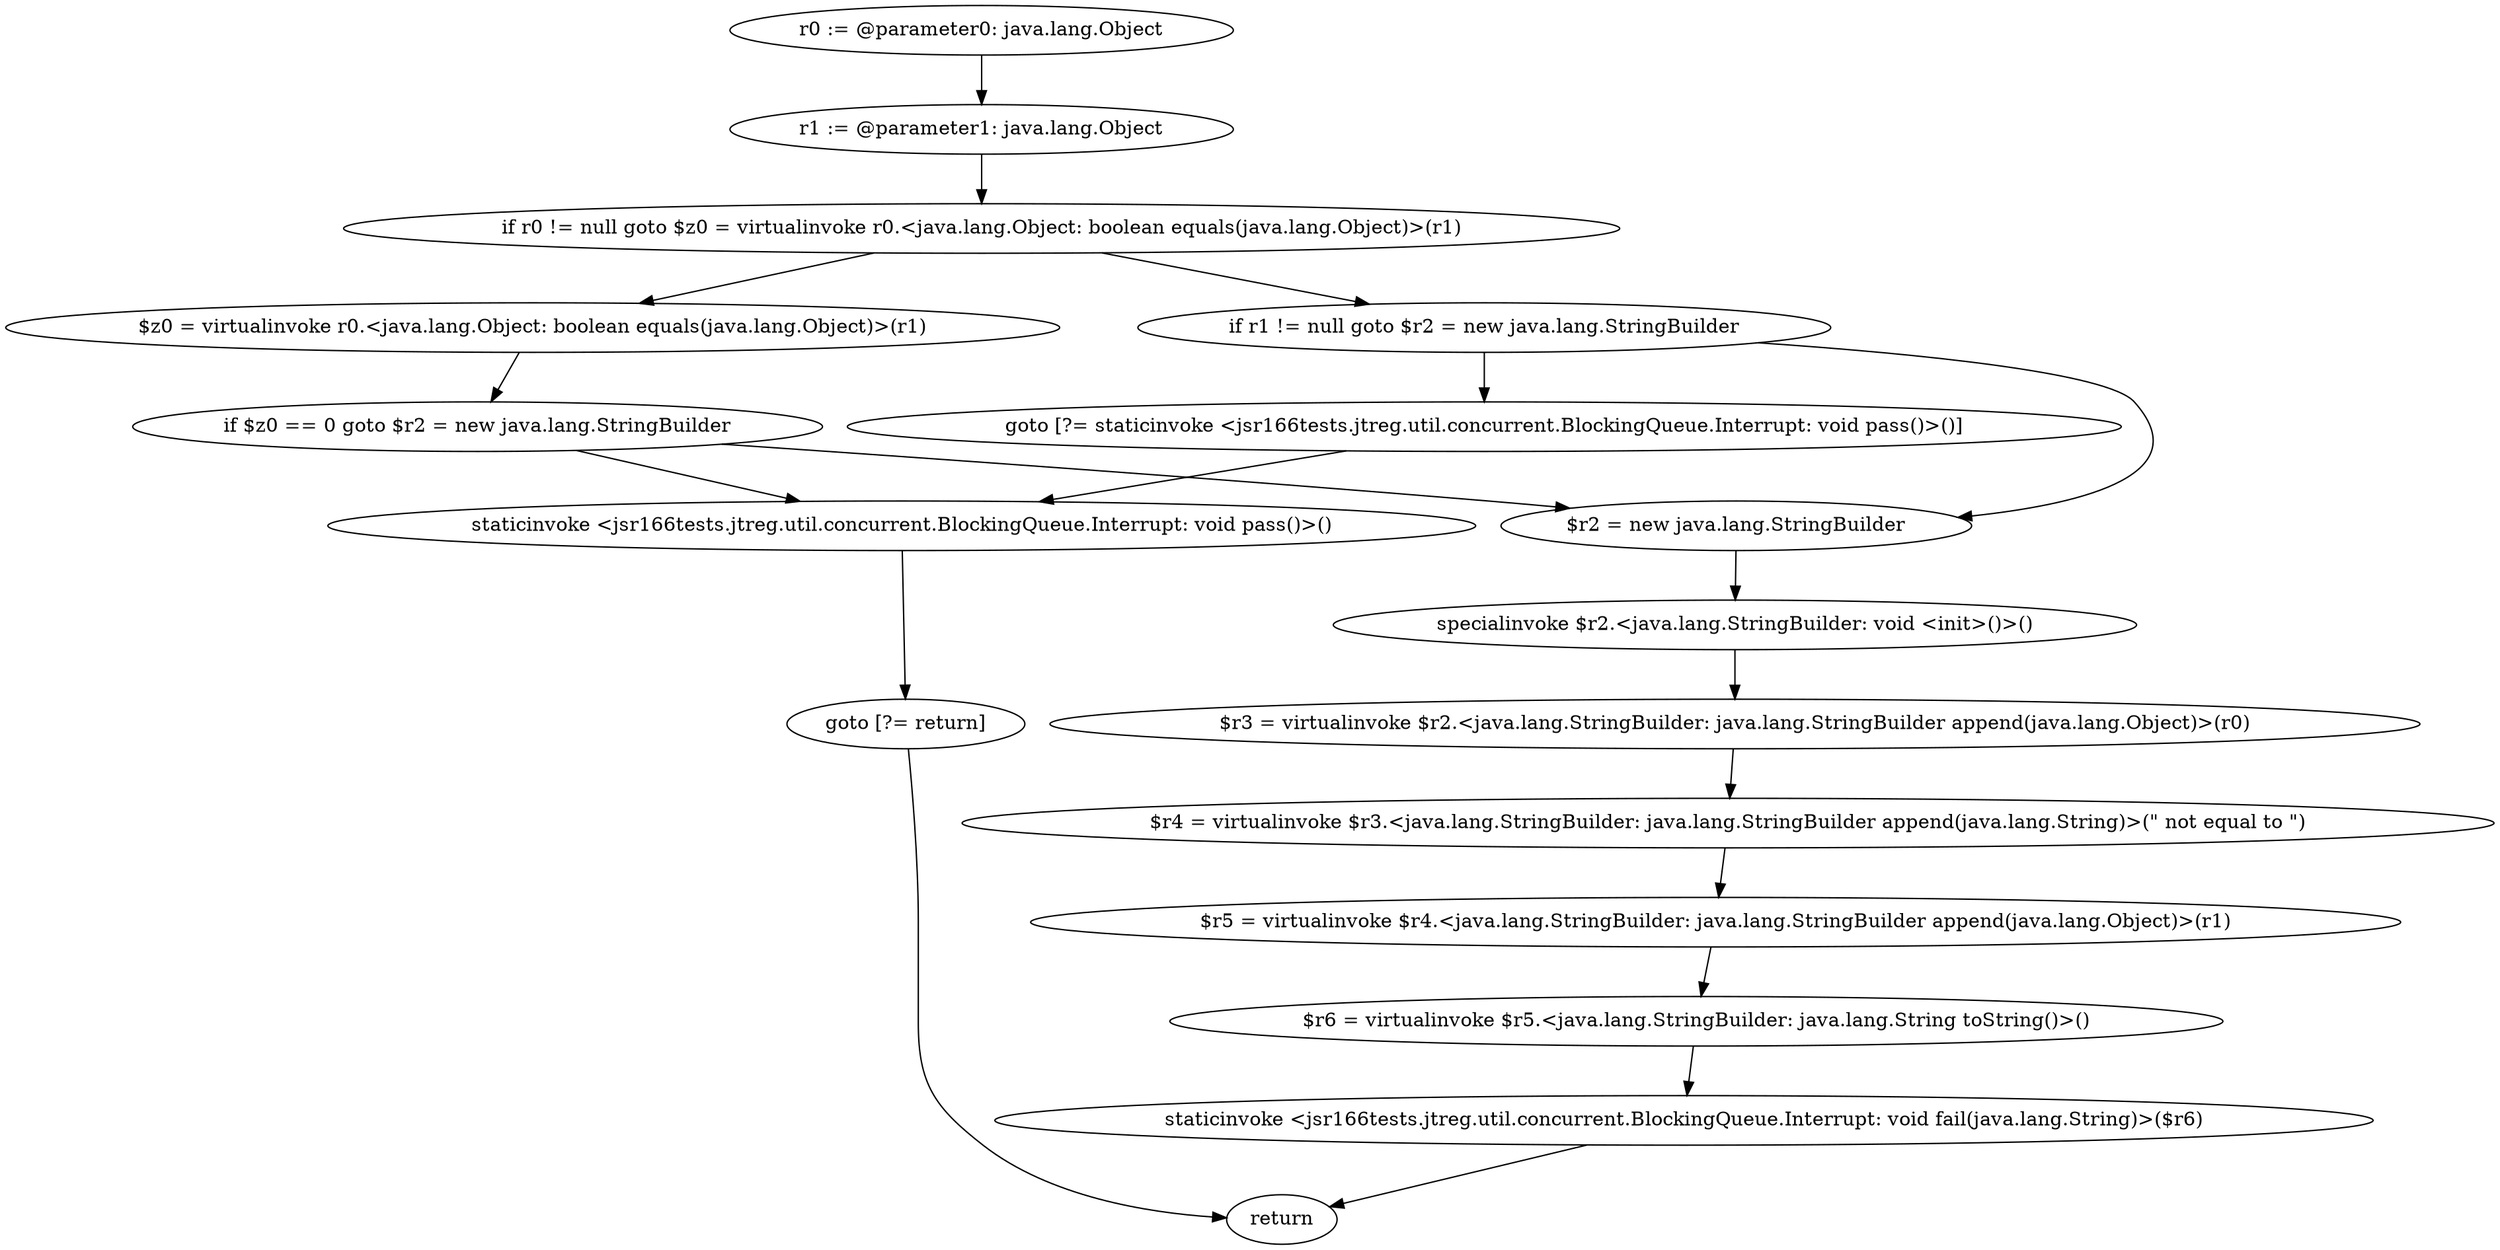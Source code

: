 digraph "unitGraph" {
    "r0 := @parameter0: java.lang.Object"
    "r1 := @parameter1: java.lang.Object"
    "if r0 != null goto $z0 = virtualinvoke r0.<java.lang.Object: boolean equals(java.lang.Object)>(r1)"
    "if r1 != null goto $r2 = new java.lang.StringBuilder"
    "goto [?= staticinvoke <jsr166tests.jtreg.util.concurrent.BlockingQueue.Interrupt: void pass()>()]"
    "$z0 = virtualinvoke r0.<java.lang.Object: boolean equals(java.lang.Object)>(r1)"
    "if $z0 == 0 goto $r2 = new java.lang.StringBuilder"
    "staticinvoke <jsr166tests.jtreg.util.concurrent.BlockingQueue.Interrupt: void pass()>()"
    "goto [?= return]"
    "$r2 = new java.lang.StringBuilder"
    "specialinvoke $r2.<java.lang.StringBuilder: void <init>()>()"
    "$r3 = virtualinvoke $r2.<java.lang.StringBuilder: java.lang.StringBuilder append(java.lang.Object)>(r0)"
    "$r4 = virtualinvoke $r3.<java.lang.StringBuilder: java.lang.StringBuilder append(java.lang.String)>(\" not equal to \")"
    "$r5 = virtualinvoke $r4.<java.lang.StringBuilder: java.lang.StringBuilder append(java.lang.Object)>(r1)"
    "$r6 = virtualinvoke $r5.<java.lang.StringBuilder: java.lang.String toString()>()"
    "staticinvoke <jsr166tests.jtreg.util.concurrent.BlockingQueue.Interrupt: void fail(java.lang.String)>($r6)"
    "return"
    "r0 := @parameter0: java.lang.Object"->"r1 := @parameter1: java.lang.Object";
    "r1 := @parameter1: java.lang.Object"->"if r0 != null goto $z0 = virtualinvoke r0.<java.lang.Object: boolean equals(java.lang.Object)>(r1)";
    "if r0 != null goto $z0 = virtualinvoke r0.<java.lang.Object: boolean equals(java.lang.Object)>(r1)"->"if r1 != null goto $r2 = new java.lang.StringBuilder";
    "if r0 != null goto $z0 = virtualinvoke r0.<java.lang.Object: boolean equals(java.lang.Object)>(r1)"->"$z0 = virtualinvoke r0.<java.lang.Object: boolean equals(java.lang.Object)>(r1)";
    "if r1 != null goto $r2 = new java.lang.StringBuilder"->"goto [?= staticinvoke <jsr166tests.jtreg.util.concurrent.BlockingQueue.Interrupt: void pass()>()]";
    "if r1 != null goto $r2 = new java.lang.StringBuilder"->"$r2 = new java.lang.StringBuilder";
    "goto [?= staticinvoke <jsr166tests.jtreg.util.concurrent.BlockingQueue.Interrupt: void pass()>()]"->"staticinvoke <jsr166tests.jtreg.util.concurrent.BlockingQueue.Interrupt: void pass()>()";
    "$z0 = virtualinvoke r0.<java.lang.Object: boolean equals(java.lang.Object)>(r1)"->"if $z0 == 0 goto $r2 = new java.lang.StringBuilder";
    "if $z0 == 0 goto $r2 = new java.lang.StringBuilder"->"staticinvoke <jsr166tests.jtreg.util.concurrent.BlockingQueue.Interrupt: void pass()>()";
    "if $z0 == 0 goto $r2 = new java.lang.StringBuilder"->"$r2 = new java.lang.StringBuilder";
    "staticinvoke <jsr166tests.jtreg.util.concurrent.BlockingQueue.Interrupt: void pass()>()"->"goto [?= return]";
    "goto [?= return]"->"return";
    "$r2 = new java.lang.StringBuilder"->"specialinvoke $r2.<java.lang.StringBuilder: void <init>()>()";
    "specialinvoke $r2.<java.lang.StringBuilder: void <init>()>()"->"$r3 = virtualinvoke $r2.<java.lang.StringBuilder: java.lang.StringBuilder append(java.lang.Object)>(r0)";
    "$r3 = virtualinvoke $r2.<java.lang.StringBuilder: java.lang.StringBuilder append(java.lang.Object)>(r0)"->"$r4 = virtualinvoke $r3.<java.lang.StringBuilder: java.lang.StringBuilder append(java.lang.String)>(\" not equal to \")";
    "$r4 = virtualinvoke $r3.<java.lang.StringBuilder: java.lang.StringBuilder append(java.lang.String)>(\" not equal to \")"->"$r5 = virtualinvoke $r4.<java.lang.StringBuilder: java.lang.StringBuilder append(java.lang.Object)>(r1)";
    "$r5 = virtualinvoke $r4.<java.lang.StringBuilder: java.lang.StringBuilder append(java.lang.Object)>(r1)"->"$r6 = virtualinvoke $r5.<java.lang.StringBuilder: java.lang.String toString()>()";
    "$r6 = virtualinvoke $r5.<java.lang.StringBuilder: java.lang.String toString()>()"->"staticinvoke <jsr166tests.jtreg.util.concurrent.BlockingQueue.Interrupt: void fail(java.lang.String)>($r6)";
    "staticinvoke <jsr166tests.jtreg.util.concurrent.BlockingQueue.Interrupt: void fail(java.lang.String)>($r6)"->"return";
}
